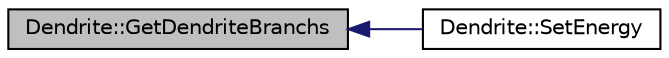 digraph "Dendrite::GetDendriteBranchs"
{
  edge [fontname="Helvetica",fontsize="10",labelfontname="Helvetica",labelfontsize="10"];
  node [fontname="Helvetica",fontsize="10",shape=record];
  rankdir="LR";
  Node1 [label="Dendrite::GetDendriteBranchs",height=0.2,width=0.4,color="black", fillcolor="grey75", style="filled", fontcolor="black"];
  Node1 -> Node2 [dir="back",color="midnightblue",fontsize="10",style="solid",fontname="Helvetica"];
  Node2 [label="Dendrite::SetEnergy",height=0.2,width=0.4,color="black", fillcolor="white", style="filled",URL="$class_dendrite.html#a0e9ccb9364f3b06a740d77411b179745"];
}
